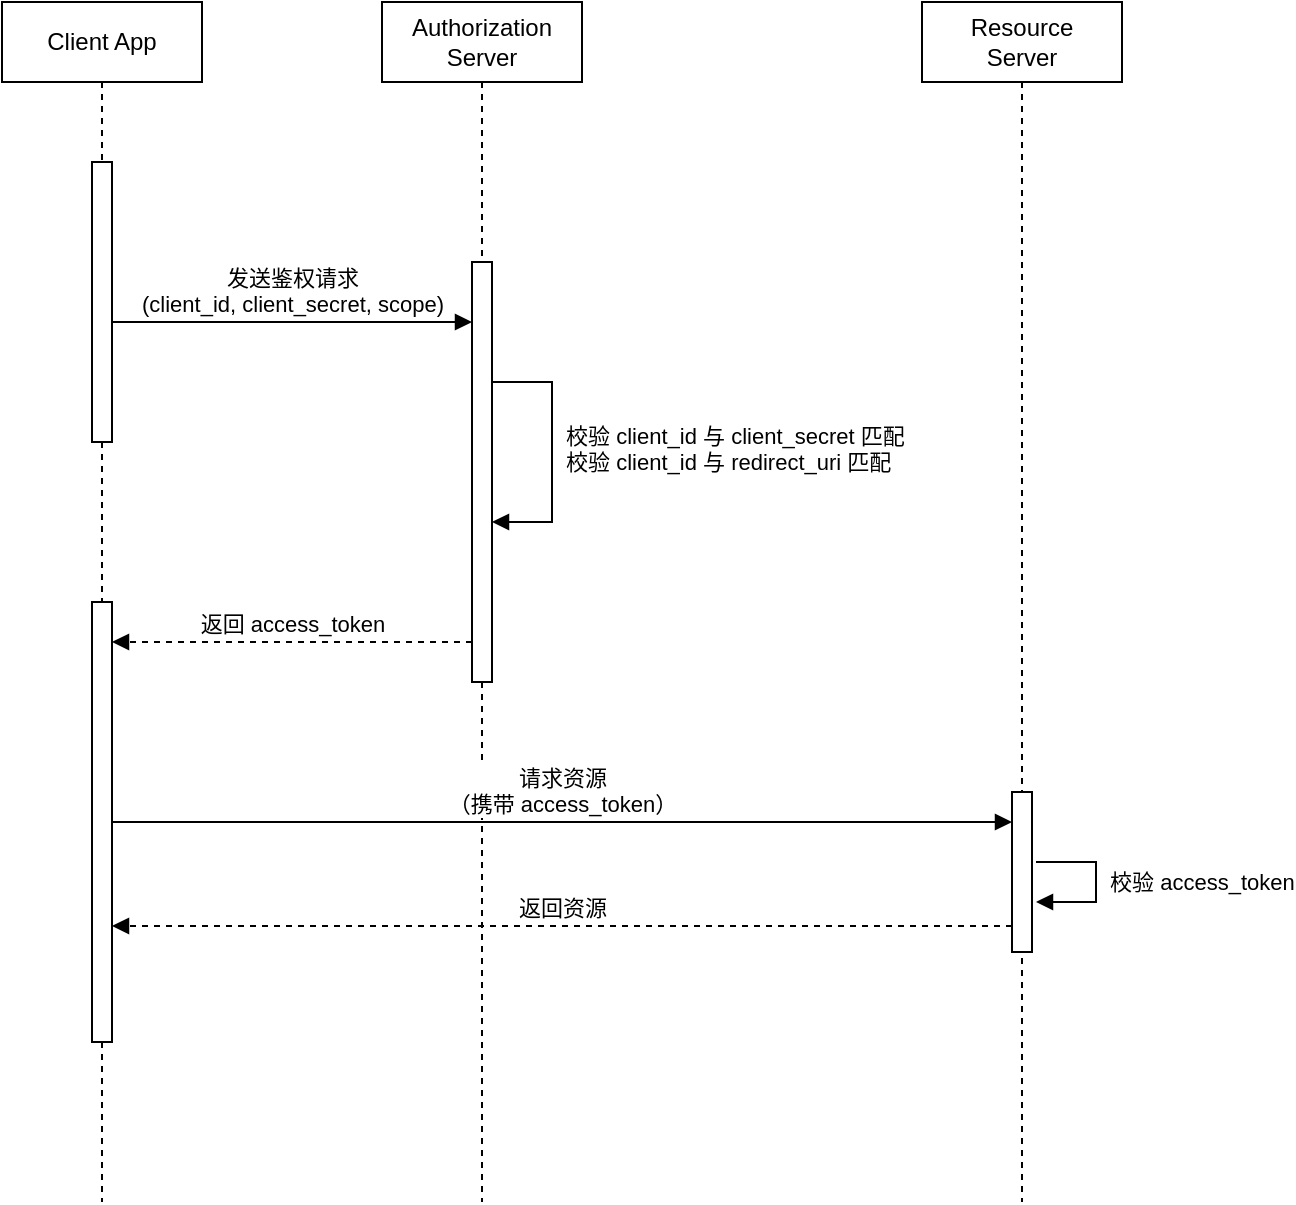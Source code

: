 <mxfile>
    <diagram id="asahRVXm402HO0iXxsYi" name="Page-1">
        <mxGraphModel dx="791" dy="574" grid="1" gridSize="10" guides="1" tooltips="1" connect="1" arrows="1" fold="1" page="1" pageScale="1" pageWidth="827" pageHeight="1169" math="0" shadow="0">
            <root>
                <mxCell id="0"/>
                <mxCell id="1" parent="0"/>
                <mxCell id="4" value="Client App" style="shape=umlLifeline;perimeter=lifelinePerimeter;whiteSpace=wrap;html=1;container=1;collapsible=0;recursiveResize=0;outlineConnect=0;" parent="1" vertex="1">
                    <mxGeometry x="280" y="110" width="100" height="600" as="geometry"/>
                </mxCell>
                <mxCell id="9" value="" style="html=1;points=[];perimeter=orthogonalPerimeter;" parent="4" vertex="1">
                    <mxGeometry x="45" y="80" width="10" height="140" as="geometry"/>
                </mxCell>
                <mxCell id="22" value="" style="html=1;points=[];perimeter=orthogonalPerimeter;" parent="4" vertex="1">
                    <mxGeometry x="45" y="300" width="10" height="220" as="geometry"/>
                </mxCell>
                <mxCell id="5" value="Authorization Server" style="shape=umlLifeline;perimeter=lifelinePerimeter;whiteSpace=wrap;html=1;container=1;collapsible=0;recursiveResize=0;outlineConnect=0;" parent="1" vertex="1">
                    <mxGeometry x="470" y="110" width="100" height="600" as="geometry"/>
                </mxCell>
                <mxCell id="8" value="Resource&lt;br&gt;Server" style="shape=umlLifeline;perimeter=lifelinePerimeter;whiteSpace=wrap;html=1;container=1;collapsible=0;recursiveResize=0;outlineConnect=0;" parent="1" vertex="1">
                    <mxGeometry x="740" y="110" width="100" height="600" as="geometry"/>
                </mxCell>
                <mxCell id="29" value="" style="html=1;points=[];perimeter=orthogonalPerimeter;" parent="8" vertex="1">
                    <mxGeometry x="45" y="395" width="10" height="80" as="geometry"/>
                </mxCell>
                <mxCell id="12" value="" style="html=1;points=[];perimeter=orthogonalPerimeter;" parent="1" vertex="1">
                    <mxGeometry x="515" y="240" width="10" height="210" as="geometry"/>
                </mxCell>
                <mxCell id="20" value="&amp;nbsp;校验 client_id 与 client_secret 匹配&lt;br&gt;&amp;nbsp;校验 client_id 与 redirect_uri 匹配&lt;br&gt;&amp;nbsp;" style="edgeStyle=orthogonalEdgeStyle;html=1;align=left;spacingLeft=2;endArrow=block;rounded=0;" parent="1" edge="1">
                    <mxGeometry x="0.333" relative="1" as="geometry">
                        <mxPoint x="525" y="350" as="sourcePoint"/>
                        <Array as="points">
                            <mxPoint x="525" y="300"/>
                            <mxPoint x="555" y="300"/>
                            <mxPoint x="555" y="370"/>
                        </Array>
                        <mxPoint x="525" y="370" as="targetPoint"/>
                        <mxPoint as="offset"/>
                    </mxGeometry>
                </mxCell>
                <mxCell id="27" value="返回 access_token" style="html=1;verticalAlign=bottom;endArrow=block;dashed=1;" parent="1" edge="1">
                    <mxGeometry width="80" relative="1" as="geometry">
                        <mxPoint x="515" y="430" as="sourcePoint"/>
                        <mxPoint x="335" y="430" as="targetPoint"/>
                        <Array as="points">
                            <mxPoint x="460" y="430"/>
                        </Array>
                    </mxGeometry>
                </mxCell>
                <mxCell id="30" value="请求资源&lt;br&gt;（携带 access_token）" style="html=1;verticalAlign=bottom;endArrow=block;" parent="1" edge="1">
                    <mxGeometry width="80" relative="1" as="geometry">
                        <mxPoint x="335" y="520" as="sourcePoint"/>
                        <mxPoint x="785.0" y="520" as="targetPoint"/>
                        <Array as="points">
                            <mxPoint x="390" y="520"/>
                        </Array>
                    </mxGeometry>
                </mxCell>
                <mxCell id="31" value="&amp;nbsp;校验 access_token" style="edgeStyle=orthogonalEdgeStyle;html=1;align=left;spacingLeft=2;endArrow=block;rounded=0;" parent="1" edge="1">
                    <mxGeometry relative="1" as="geometry">
                        <mxPoint x="797" y="540" as="sourcePoint"/>
                        <Array as="points">
                            <mxPoint x="827" y="540"/>
                        </Array>
                        <mxPoint x="797" y="560" as="targetPoint"/>
                    </mxGeometry>
                </mxCell>
                <mxCell id="32" value="返回资源" style="html=1;verticalAlign=bottom;endArrow=block;dashed=1;" parent="1" edge="1">
                    <mxGeometry width="80" relative="1" as="geometry">
                        <mxPoint x="785.0" y="572" as="sourcePoint"/>
                        <mxPoint x="335" y="572" as="targetPoint"/>
                        <Array as="points">
                            <mxPoint x="715" y="572"/>
                        </Array>
                    </mxGeometry>
                </mxCell>
                <mxCell id="35" value="发送鉴权请求&lt;br&gt;(client_id, client_secret, scope)" style="html=1;verticalAlign=bottom;endArrow=block;" parent="1" edge="1">
                    <mxGeometry width="80" relative="1" as="geometry">
                        <mxPoint x="335" y="270" as="sourcePoint"/>
                        <mxPoint x="515" y="270" as="targetPoint"/>
                        <Array as="points">
                            <mxPoint x="390" y="270"/>
                        </Array>
                    </mxGeometry>
                </mxCell>
            </root>
        </mxGraphModel>
    </diagram>
</mxfile>